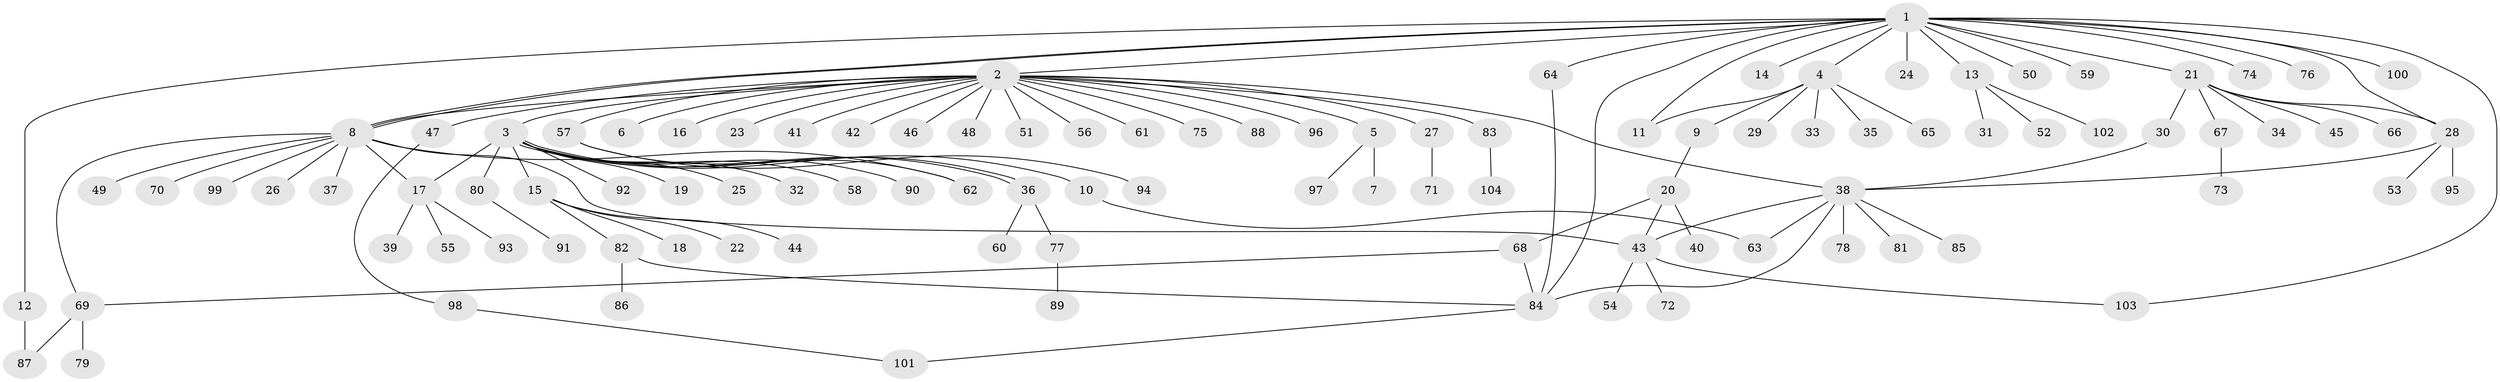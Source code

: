 // Generated by graph-tools (version 1.1) at 2025/26/03/09/25 03:26:05]
// undirected, 104 vertices, 123 edges
graph export_dot {
graph [start="1"]
  node [color=gray90,style=filled];
  1;
  2;
  3;
  4;
  5;
  6;
  7;
  8;
  9;
  10;
  11;
  12;
  13;
  14;
  15;
  16;
  17;
  18;
  19;
  20;
  21;
  22;
  23;
  24;
  25;
  26;
  27;
  28;
  29;
  30;
  31;
  32;
  33;
  34;
  35;
  36;
  37;
  38;
  39;
  40;
  41;
  42;
  43;
  44;
  45;
  46;
  47;
  48;
  49;
  50;
  51;
  52;
  53;
  54;
  55;
  56;
  57;
  58;
  59;
  60;
  61;
  62;
  63;
  64;
  65;
  66;
  67;
  68;
  69;
  70;
  71;
  72;
  73;
  74;
  75;
  76;
  77;
  78;
  79;
  80;
  81;
  82;
  83;
  84;
  85;
  86;
  87;
  88;
  89;
  90;
  91;
  92;
  93;
  94;
  95;
  96;
  97;
  98;
  99;
  100;
  101;
  102;
  103;
  104;
  1 -- 2;
  1 -- 4;
  1 -- 8;
  1 -- 8;
  1 -- 11;
  1 -- 12;
  1 -- 13;
  1 -- 14;
  1 -- 21;
  1 -- 24;
  1 -- 28;
  1 -- 50;
  1 -- 59;
  1 -- 64;
  1 -- 74;
  1 -- 76;
  1 -- 84;
  1 -- 100;
  1 -- 103;
  2 -- 3;
  2 -- 5;
  2 -- 6;
  2 -- 8;
  2 -- 16;
  2 -- 23;
  2 -- 27;
  2 -- 38;
  2 -- 41;
  2 -- 42;
  2 -- 46;
  2 -- 47;
  2 -- 48;
  2 -- 51;
  2 -- 56;
  2 -- 57;
  2 -- 61;
  2 -- 75;
  2 -- 83;
  2 -- 88;
  2 -- 96;
  3 -- 10;
  3 -- 15;
  3 -- 17;
  3 -- 19;
  3 -- 25;
  3 -- 32;
  3 -- 36;
  3 -- 36;
  3 -- 58;
  3 -- 80;
  3 -- 90;
  3 -- 92;
  4 -- 9;
  4 -- 11;
  4 -- 29;
  4 -- 33;
  4 -- 35;
  4 -- 65;
  5 -- 7;
  5 -- 97;
  8 -- 17;
  8 -- 26;
  8 -- 37;
  8 -- 43;
  8 -- 49;
  8 -- 62;
  8 -- 69;
  8 -- 70;
  8 -- 99;
  9 -- 20;
  10 -- 63;
  12 -- 87;
  13 -- 31;
  13 -- 52;
  13 -- 102;
  15 -- 18;
  15 -- 22;
  15 -- 44;
  15 -- 82;
  17 -- 39;
  17 -- 55;
  17 -- 93;
  20 -- 40;
  20 -- 43;
  20 -- 68;
  21 -- 28;
  21 -- 30;
  21 -- 34;
  21 -- 45;
  21 -- 66;
  21 -- 67;
  27 -- 71;
  28 -- 38;
  28 -- 53;
  28 -- 95;
  30 -- 38;
  36 -- 60;
  36 -- 77;
  38 -- 43;
  38 -- 63;
  38 -- 78;
  38 -- 81;
  38 -- 84;
  38 -- 85;
  43 -- 54;
  43 -- 72;
  43 -- 103;
  47 -- 98;
  57 -- 62;
  57 -- 94;
  64 -- 84;
  67 -- 73;
  68 -- 69;
  68 -- 84;
  69 -- 79;
  69 -- 87;
  77 -- 89;
  80 -- 91;
  82 -- 84;
  82 -- 86;
  83 -- 104;
  84 -- 101;
  98 -- 101;
}
